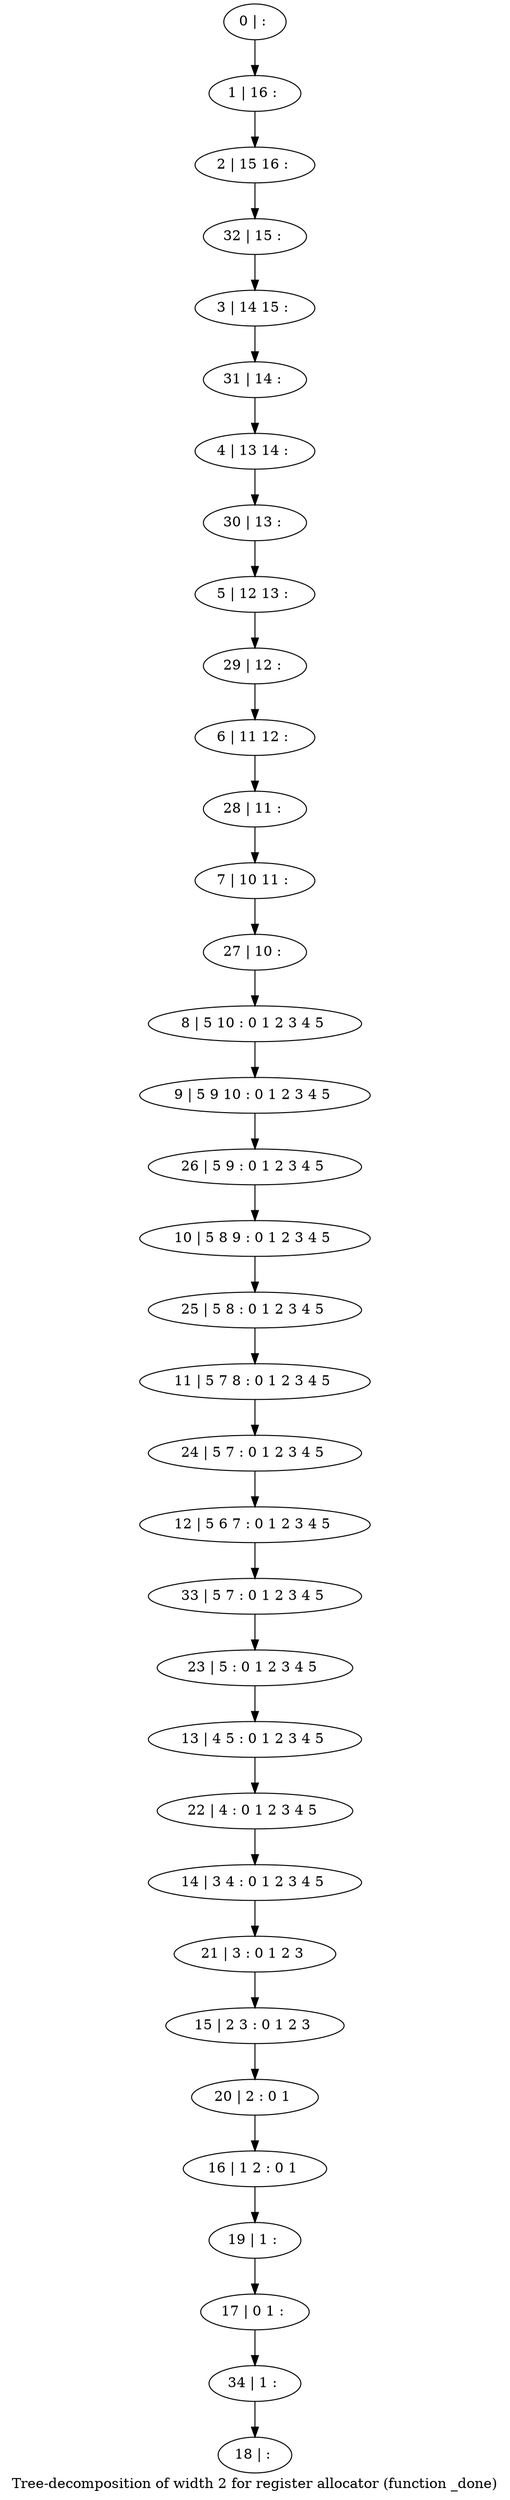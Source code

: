 digraph G {
graph [label="Tree-decomposition of width 2 for register allocator (function _done)"]
0[label="0 | : "];
1[label="1 | 16 : "];
2[label="2 | 15 16 : "];
3[label="3 | 14 15 : "];
4[label="4 | 13 14 : "];
5[label="5 | 12 13 : "];
6[label="6 | 11 12 : "];
7[label="7 | 10 11 : "];
8[label="8 | 5 10 : 0 1 2 3 4 5 "];
9[label="9 | 5 9 10 : 0 1 2 3 4 5 "];
10[label="10 | 5 8 9 : 0 1 2 3 4 5 "];
11[label="11 | 5 7 8 : 0 1 2 3 4 5 "];
12[label="12 | 5 6 7 : 0 1 2 3 4 5 "];
13[label="13 | 4 5 : 0 1 2 3 4 5 "];
14[label="14 | 3 4 : 0 1 2 3 4 5 "];
15[label="15 | 2 3 : 0 1 2 3 "];
16[label="16 | 1 2 : 0 1 "];
17[label="17 | 0 1 : "];
18[label="18 | : "];
19[label="19 | 1 : "];
20[label="20 | 2 : 0 1 "];
21[label="21 | 3 : 0 1 2 3 "];
22[label="22 | 4 : 0 1 2 3 4 5 "];
23[label="23 | 5 : 0 1 2 3 4 5 "];
24[label="24 | 5 7 : 0 1 2 3 4 5 "];
25[label="25 | 5 8 : 0 1 2 3 4 5 "];
26[label="26 | 5 9 : 0 1 2 3 4 5 "];
27[label="27 | 10 : "];
28[label="28 | 11 : "];
29[label="29 | 12 : "];
30[label="30 | 13 : "];
31[label="31 | 14 : "];
32[label="32 | 15 : "];
33[label="33 | 5 7 : 0 1 2 3 4 5 "];
34[label="34 | 1 : "];
0->1 ;
1->2 ;
8->9 ;
19->17 ;
16->19 ;
20->16 ;
15->20 ;
21->15 ;
14->21 ;
22->14 ;
13->22 ;
23->13 ;
24->12 ;
11->24 ;
25->11 ;
10->25 ;
26->10 ;
9->26 ;
27->8 ;
7->27 ;
28->7 ;
6->28 ;
29->6 ;
5->29 ;
30->5 ;
4->30 ;
31->4 ;
3->31 ;
32->3 ;
2->32 ;
33->23 ;
12->33 ;
34->18 ;
17->34 ;
}
